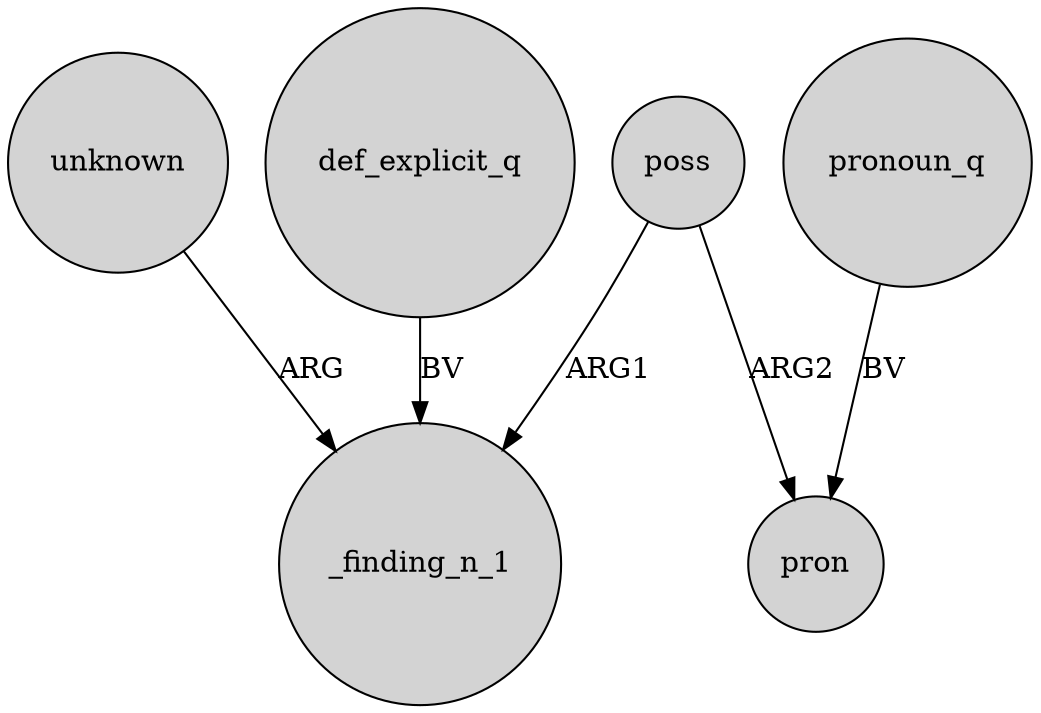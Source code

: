 digraph {
	node [shape=circle style=filled]
	unknown -> _finding_n_1 [label=ARG]
	poss -> pron [label=ARG2]
	poss -> _finding_n_1 [label=ARG1]
	def_explicit_q -> _finding_n_1 [label=BV]
	pronoun_q -> pron [label=BV]
}
